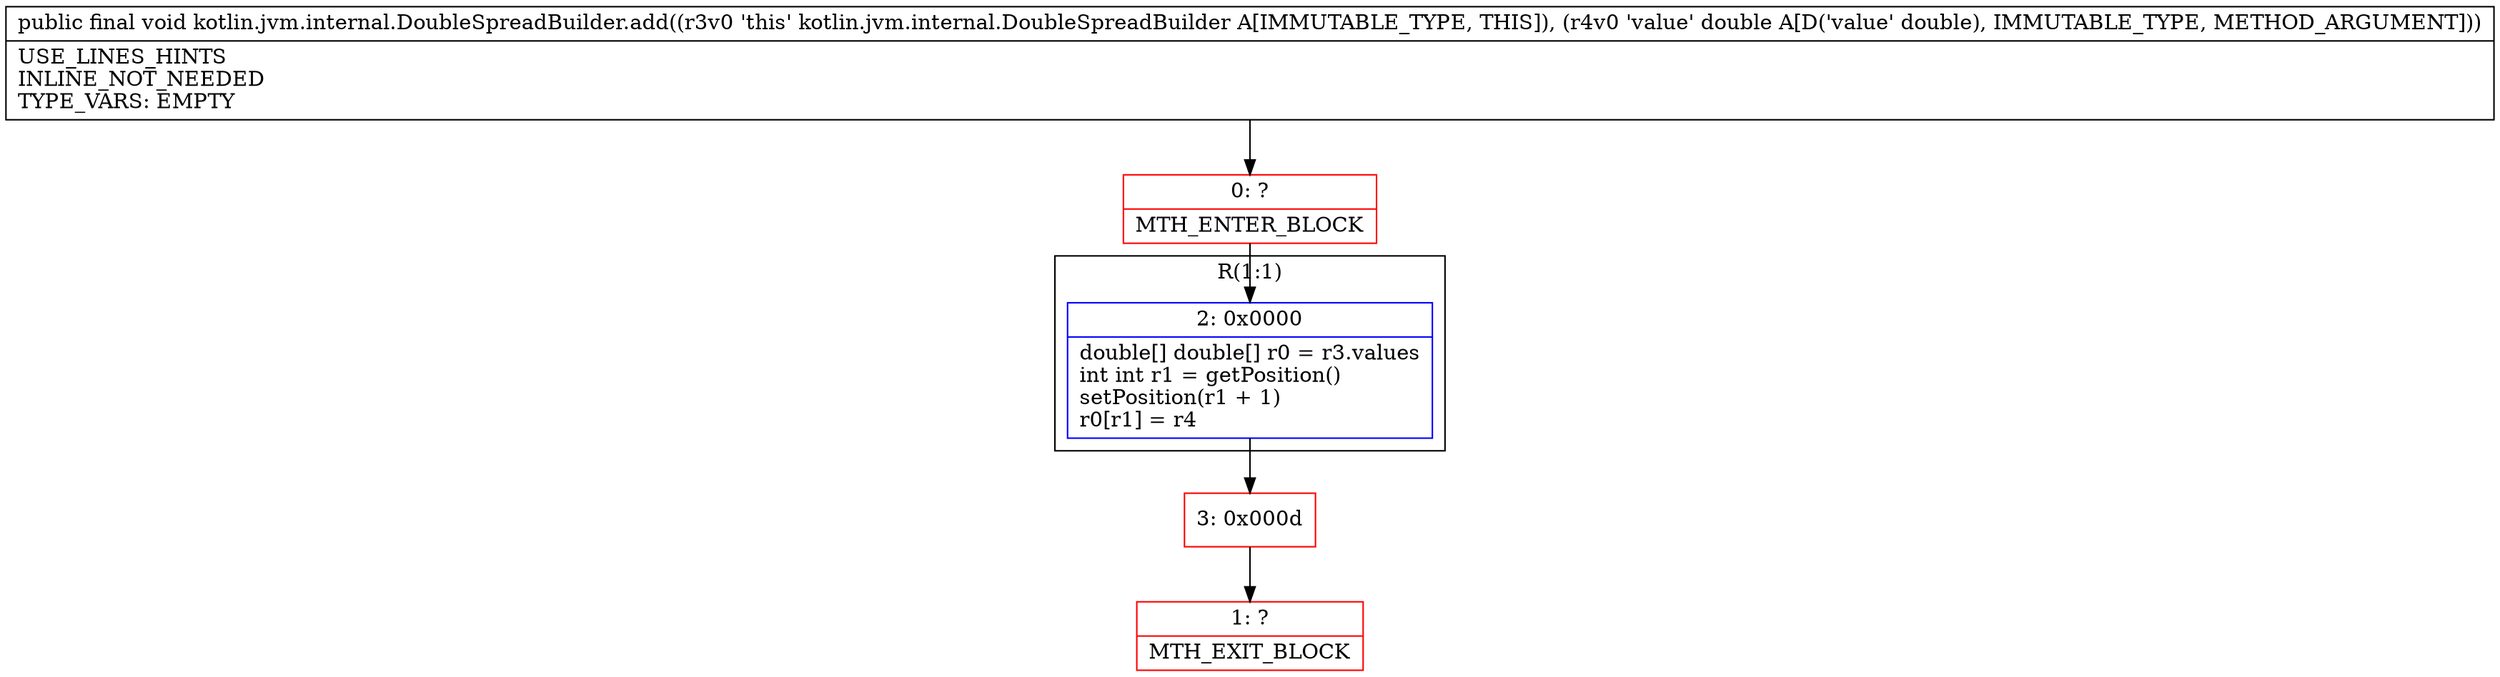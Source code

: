 digraph "CFG forkotlin.jvm.internal.DoubleSpreadBuilder.add(D)V" {
subgraph cluster_Region_1719660345 {
label = "R(1:1)";
node [shape=record,color=blue];
Node_2 [shape=record,label="{2\:\ 0x0000|double[] double[] r0 = r3.values\lint int r1 = getPosition()\lsetPosition(r1 + 1)\lr0[r1] = r4\l}"];
}
Node_0 [shape=record,color=red,label="{0\:\ ?|MTH_ENTER_BLOCK\l}"];
Node_3 [shape=record,color=red,label="{3\:\ 0x000d}"];
Node_1 [shape=record,color=red,label="{1\:\ ?|MTH_EXIT_BLOCK\l}"];
MethodNode[shape=record,label="{public final void kotlin.jvm.internal.DoubleSpreadBuilder.add((r3v0 'this' kotlin.jvm.internal.DoubleSpreadBuilder A[IMMUTABLE_TYPE, THIS]), (r4v0 'value' double A[D('value' double), IMMUTABLE_TYPE, METHOD_ARGUMENT]))  | USE_LINES_HINTS\lINLINE_NOT_NEEDED\lTYPE_VARS: EMPTY\l}"];
MethodNode -> Node_0;Node_2 -> Node_3;
Node_0 -> Node_2;
Node_3 -> Node_1;
}

